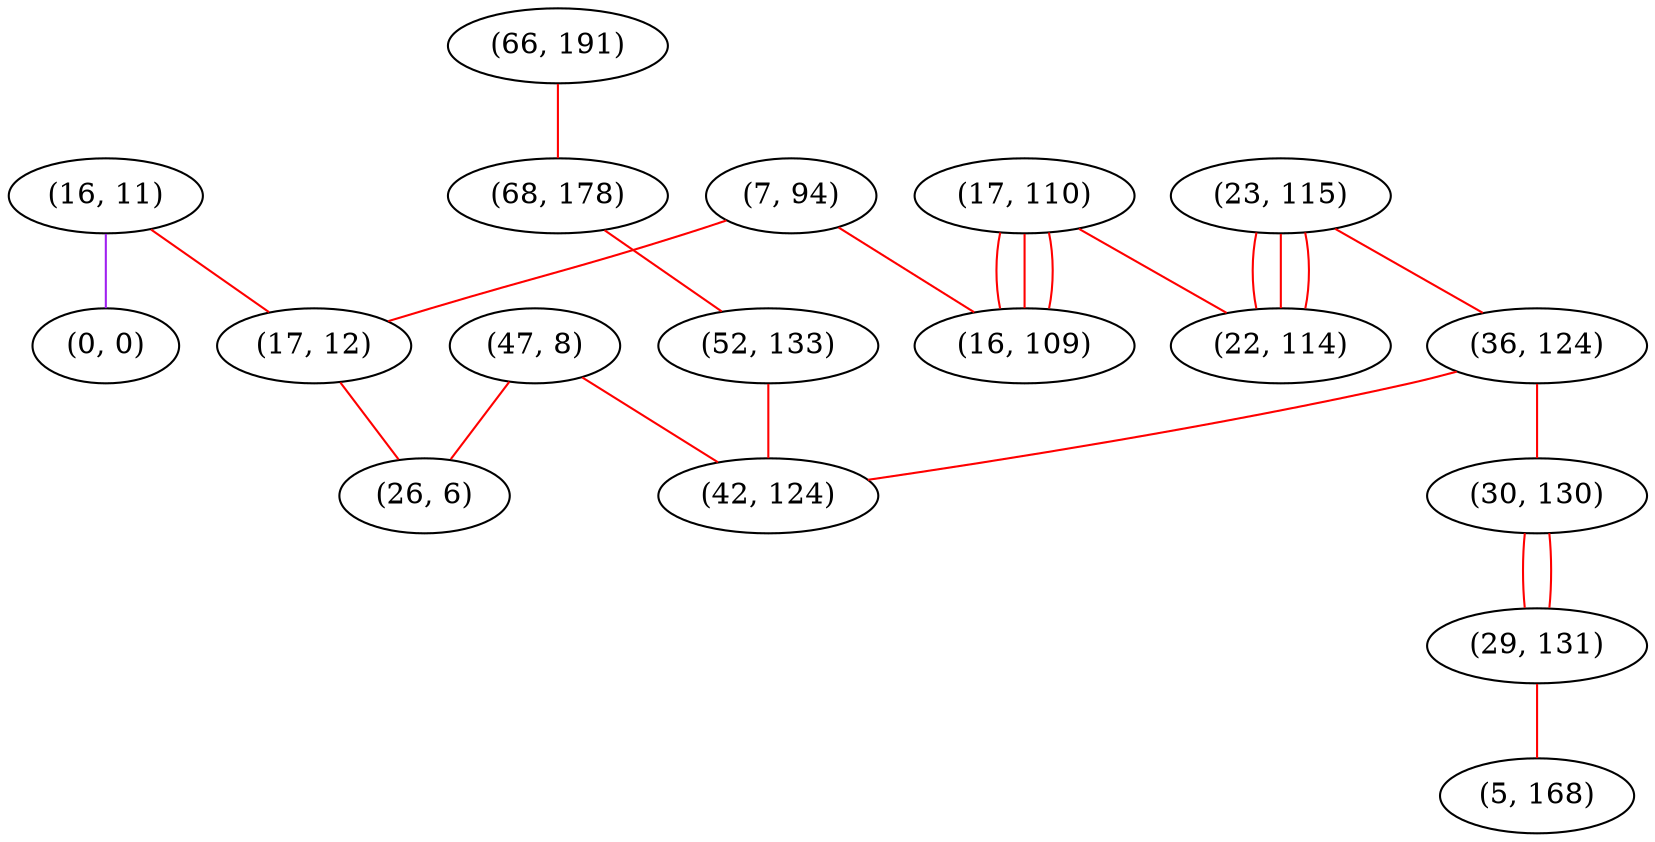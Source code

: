 graph "" {
"(23, 115)";
"(16, 11)";
"(36, 124)";
"(66, 191)";
"(68, 178)";
"(30, 130)";
"(0, 0)";
"(17, 110)";
"(7, 94)";
"(22, 114)";
"(47, 8)";
"(17, 12)";
"(29, 131)";
"(52, 133)";
"(26, 6)";
"(16, 109)";
"(42, 124)";
"(5, 168)";
"(23, 115)" -- "(36, 124)"  [color=red, key=0, weight=1];
"(23, 115)" -- "(22, 114)"  [color=red, key=0, weight=1];
"(23, 115)" -- "(22, 114)"  [color=red, key=1, weight=1];
"(23, 115)" -- "(22, 114)"  [color=red, key=2, weight=1];
"(16, 11)" -- "(0, 0)"  [color=purple, key=0, weight=4];
"(16, 11)" -- "(17, 12)"  [color=red, key=0, weight=1];
"(36, 124)" -- "(30, 130)"  [color=red, key=0, weight=1];
"(36, 124)" -- "(42, 124)"  [color=red, key=0, weight=1];
"(66, 191)" -- "(68, 178)"  [color=red, key=0, weight=1];
"(68, 178)" -- "(52, 133)"  [color=red, key=0, weight=1];
"(30, 130)" -- "(29, 131)"  [color=red, key=0, weight=1];
"(30, 130)" -- "(29, 131)"  [color=red, key=1, weight=1];
"(17, 110)" -- "(22, 114)"  [color=red, key=0, weight=1];
"(17, 110)" -- "(16, 109)"  [color=red, key=0, weight=1];
"(17, 110)" -- "(16, 109)"  [color=red, key=1, weight=1];
"(17, 110)" -- "(16, 109)"  [color=red, key=2, weight=1];
"(7, 94)" -- "(16, 109)"  [color=red, key=0, weight=1];
"(7, 94)" -- "(17, 12)"  [color=red, key=0, weight=1];
"(47, 8)" -- "(26, 6)"  [color=red, key=0, weight=1];
"(47, 8)" -- "(42, 124)"  [color=red, key=0, weight=1];
"(17, 12)" -- "(26, 6)"  [color=red, key=0, weight=1];
"(29, 131)" -- "(5, 168)"  [color=red, key=0, weight=1];
"(52, 133)" -- "(42, 124)"  [color=red, key=0, weight=1];
}
